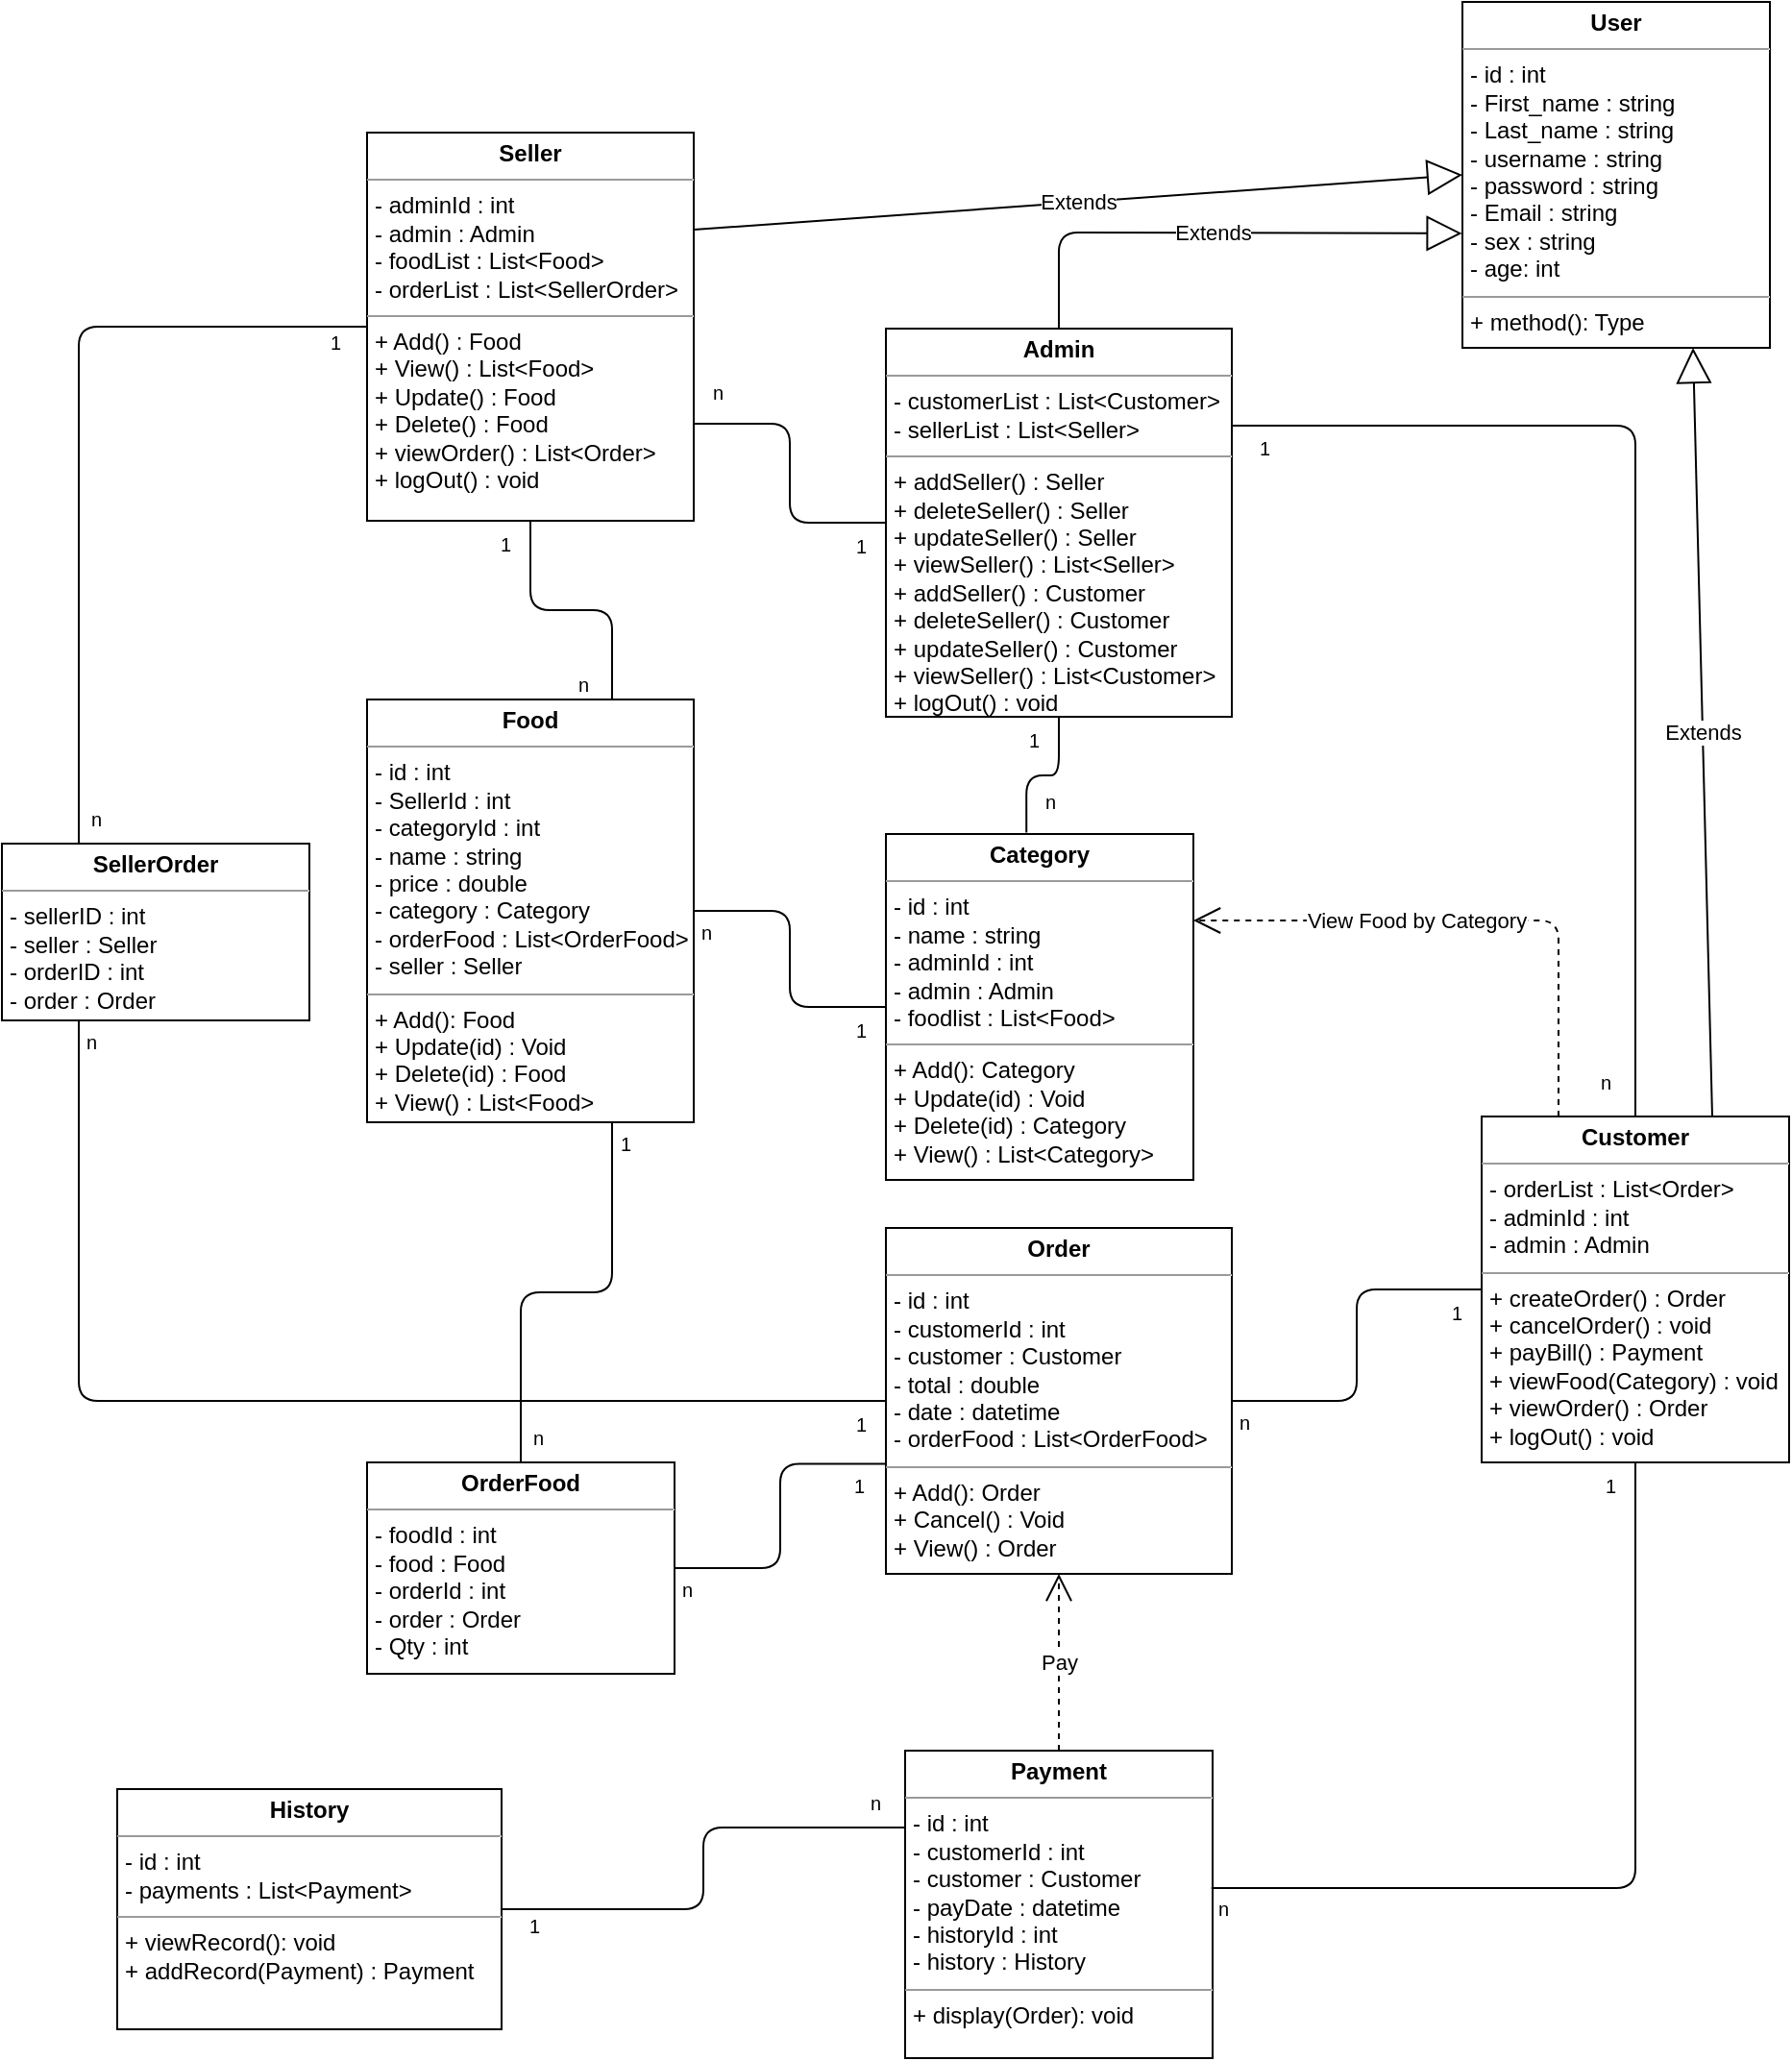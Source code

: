 <mxfile version="12.3.0" type="device" pages="1"><diagram id="Kvex4HoBDsQhZOoev9td" name="Page-1"><mxGraphModel dx="1757" dy="993" grid="1" gridSize="10" guides="1" tooltips="1" connect="1" arrows="1" fold="1" page="1" pageScale="1" pageWidth="850" pageHeight="1100" math="0" shadow="0"><root><mxCell id="0"/><mxCell id="1" parent="0"/><mxCell id="vRhn871exbjuH1nKMy3P-1" value="&lt;p style=&quot;margin: 0px ; margin-top: 4px ; text-align: center&quot;&gt;&lt;b&gt;Admin&lt;/b&gt;&lt;/p&gt;&lt;hr size=&quot;1&quot;&gt;&lt;p style=&quot;margin: 0px ; margin-left: 4px&quot;&gt;&lt;span&gt;- customerList : List&amp;lt;Customer&amp;gt;&lt;/span&gt;&lt;br&gt;&lt;/p&gt;&lt;p style=&quot;margin: 0px ; margin-left: 4px&quot;&gt;- sellerList : List&amp;lt;Seller&amp;gt;&lt;/p&gt;&lt;hr size=&quot;1&quot;&gt;&lt;p style=&quot;margin: 0px ; margin-left: 4px&quot;&gt;+ addSeller() : Seller&lt;/p&gt;&lt;p style=&quot;margin: 0px ; margin-left: 4px&quot;&gt;+ deleteSeller() : Seller&lt;/p&gt;&lt;p style=&quot;margin: 0px ; margin-left: 4px&quot;&gt;+ updateSeller() : Seller&lt;/p&gt;&lt;p style=&quot;margin: 0px ; margin-left: 4px&quot;&gt;+ viewSeller() : List&amp;lt;Seller&amp;gt;&lt;/p&gt;&lt;p style=&quot;margin: 0px 0px 0px 4px&quot;&gt;+ addSeller() : Customer&lt;/p&gt;&lt;p style=&quot;margin: 0px 0px 0px 4px&quot;&gt;+ deleteSeller() : Customer&lt;/p&gt;&lt;p style=&quot;margin: 0px 0px 0px 4px&quot;&gt;+ updateSeller() : Customer&lt;/p&gt;&lt;p style=&quot;margin: 0px 0px 0px 4px&quot;&gt;+ viewSeller() : List&amp;lt;Customer&amp;gt;&lt;/p&gt;&lt;p style=&quot;margin: 0px 0px 0px 4px&quot;&gt;+ logOut() : void&lt;/p&gt;" style="verticalAlign=top;align=left;overflow=fill;fontSize=12;fontFamily=Helvetica;html=1;" parent="1" vertex="1"><mxGeometry x="280" y="190" width="180" height="202" as="geometry"/></mxCell><mxCell id="vRhn871exbjuH1nKMy3P-2" value="&lt;p style=&quot;margin: 0px ; margin-top: 4px ; text-align: center&quot;&gt;&lt;b&gt;Seller&lt;/b&gt;&lt;/p&gt;&lt;hr size=&quot;1&quot;&gt;&lt;p style=&quot;margin: 0px 0px 0px 4px&quot;&gt;&lt;span&gt;- adminId : int&lt;/span&gt;&lt;br&gt;&lt;/p&gt;&lt;p style=&quot;margin: 0px 0px 0px 4px&quot;&gt;- admin : Admin&lt;/p&gt;&lt;p style=&quot;margin: 0px 0px 0px 4px&quot;&gt;- foodList : List&amp;lt;Food&amp;gt;&lt;/p&gt;&lt;p style=&quot;margin: 0px 0px 0px 4px&quot;&gt;- orderList : List&amp;lt;SellerOrder&amp;gt;&lt;/p&gt;&lt;hr size=&quot;1&quot;&gt;&lt;p style=&quot;margin: 0px ; margin-left: 4px&quot;&gt;+ Add() : Food&lt;/p&gt;&lt;p style=&quot;margin: 0px ; margin-left: 4px&quot;&gt;+ View() : List&amp;lt;Food&amp;gt;&lt;/p&gt;&lt;p style=&quot;margin: 0px ; margin-left: 4px&quot;&gt;+ Update() : Food&lt;/p&gt;&lt;p style=&quot;margin: 0px ; margin-left: 4px&quot;&gt;+ Delete() : Food&lt;/p&gt;&lt;p style=&quot;margin: 0px ; margin-left: 4px&quot;&gt;+ viewOrder() : List&amp;lt;Order&amp;gt;&lt;/p&gt;&lt;p style=&quot;margin: 0px ; margin-left: 4px&quot;&gt;+ logOut() : void&lt;/p&gt;" style="verticalAlign=top;align=left;overflow=fill;fontSize=12;fontFamily=Helvetica;html=1;" parent="1" vertex="1"><mxGeometry x="10" y="88" width="170" height="202" as="geometry"/></mxCell><mxCell id="vRhn871exbjuH1nKMy3P-4" value="&lt;p style=&quot;margin: 0px ; margin-top: 4px ; text-align: center&quot;&gt;&lt;b&gt;Customer&lt;/b&gt;&lt;/p&gt;&lt;hr size=&quot;1&quot;&gt;&lt;p style=&quot;margin: 0px 0px 0px 4px&quot;&gt;&lt;span&gt;- orderList : List&amp;lt;Order&amp;gt;&lt;/span&gt;&lt;br&gt;&lt;/p&gt;&lt;p style=&quot;margin: 0px 0px 0px 4px&quot;&gt;- adminId : int&lt;/p&gt;&lt;p style=&quot;margin: 0px 0px 0px 4px&quot;&gt;- admin : Admin&lt;/p&gt;&lt;hr size=&quot;1&quot;&gt;&lt;p style=&quot;margin: 0px ; margin-left: 4px&quot;&gt;+ createOrder() : Order&lt;/p&gt;&lt;p style=&quot;margin: 0px ; margin-left: 4px&quot;&gt;+ cancelOrder() : void&lt;/p&gt;&lt;p style=&quot;margin: 0px ; margin-left: 4px&quot;&gt;+ payBill() : Payment&lt;/p&gt;&lt;p style=&quot;margin: 0px ; margin-left: 4px&quot;&gt;+ viewFood(Category) : void&lt;/p&gt;&lt;p style=&quot;margin: 0px ; margin-left: 4px&quot;&gt;+ viewOrder() : Order&lt;/p&gt;&lt;p style=&quot;margin: 0px ; margin-left: 4px&quot;&gt;+ logOut() : void&lt;/p&gt;" style="verticalAlign=top;align=left;overflow=fill;fontSize=12;fontFamily=Helvetica;html=1;" parent="1" vertex="1"><mxGeometry x="590" y="600" width="160" height="180" as="geometry"/></mxCell><mxCell id="vRhn871exbjuH1nKMy3P-5" value="&lt;p style=&quot;margin: 0px ; margin-top: 4px ; text-align: center&quot;&gt;&lt;b&gt;Food&lt;/b&gt;&lt;/p&gt;&lt;hr size=&quot;1&quot;&gt;&lt;p style=&quot;margin: 0px ; margin-left: 4px&quot;&gt;- id : int&lt;/p&gt;&lt;p style=&quot;margin: 0px ; margin-left: 4px&quot;&gt;- SellerId : int&lt;/p&gt;&lt;p style=&quot;margin: 0px ; margin-left: 4px&quot;&gt;- categoryId : int&lt;/p&gt;&lt;p style=&quot;margin: 0px ; margin-left: 4px&quot;&gt;- name : string&lt;/p&gt;&lt;p style=&quot;margin: 0px ; margin-left: 4px&quot;&gt;- price : double&lt;/p&gt;&lt;p style=&quot;margin: 0px ; margin-left: 4px&quot;&gt;- category : Category&lt;/p&gt;&lt;p style=&quot;margin: 0px ; margin-left: 4px&quot;&gt;- orderFood : List&amp;lt;OrderFood&amp;gt;&lt;/p&gt;&lt;p style=&quot;margin: 0px ; margin-left: 4px&quot;&gt;- seller : Seller&lt;/p&gt;&lt;hr size=&quot;1&quot;&gt;&lt;p style=&quot;margin: 0px ; margin-left: 4px&quot;&gt;+ Add(): Food&lt;/p&gt;&lt;p style=&quot;margin: 0px ; margin-left: 4px&quot;&gt;+ Update(id) : Void&lt;/p&gt;&lt;p style=&quot;margin: 0px ; margin-left: 4px&quot;&gt;+ Delete(id) : Food&lt;/p&gt;&lt;p style=&quot;margin: 0px ; margin-left: 4px&quot;&gt;+ View() : List&amp;lt;Food&amp;gt;&lt;/p&gt;" style="verticalAlign=top;align=left;overflow=fill;fontSize=12;fontFamily=Helvetica;html=1;" parent="1" vertex="1"><mxGeometry x="10" y="383" width="170" height="220" as="geometry"/></mxCell><mxCell id="vRhn871exbjuH1nKMy3P-6" value="&lt;p style=&quot;margin: 0px ; margin-top: 4px ; text-align: center&quot;&gt;&lt;b&gt;Category&lt;/b&gt;&lt;/p&gt;&lt;hr size=&quot;1&quot;&gt;&lt;p style=&quot;margin: 0px ; margin-left: 4px&quot;&gt;- id : int&lt;/p&gt;&lt;p style=&quot;margin: 0px ; margin-left: 4px&quot;&gt;- name : string&lt;/p&gt;&lt;p style=&quot;margin: 0px ; margin-left: 4px&quot;&gt;- adminId : int&lt;/p&gt;&lt;p style=&quot;margin: 0px ; margin-left: 4px&quot;&gt;- admin : Admin&lt;/p&gt;&lt;p style=&quot;margin: 0px ; margin-left: 4px&quot;&gt;- foodlist : List&amp;lt;Food&amp;gt;&lt;/p&gt;&lt;hr size=&quot;1&quot;&gt;&lt;p style=&quot;margin: 0px 0px 0px 4px&quot;&gt;+ Add(): Category&lt;/p&gt;&lt;p style=&quot;margin: 0px 0px 0px 4px&quot;&gt;+ Update(id) : Void&lt;/p&gt;&lt;p style=&quot;margin: 0px 0px 0px 4px&quot;&gt;+ Delete(id) : Category&lt;/p&gt;&lt;p style=&quot;margin: 0px 0px 0px 4px&quot;&gt;+ View() : List&amp;lt;Category&amp;gt;&lt;/p&gt;" style="verticalAlign=top;align=left;overflow=fill;fontSize=12;fontFamily=Helvetica;html=1;" parent="1" vertex="1"><mxGeometry x="280" y="453" width="160" height="180" as="geometry"/></mxCell><mxCell id="vRhn871exbjuH1nKMy3P-10" style="edgeStyle=orthogonalEdgeStyle;rounded=0;orthogonalLoop=1;jettySize=auto;html=1;exitX=0.5;exitY=1;exitDx=0;exitDy=0;" parent="1" source="vRhn871exbjuH1nKMy3P-1" target="vRhn871exbjuH1nKMy3P-1" edge="1"><mxGeometry relative="1" as="geometry"/></mxCell><mxCell id="vRhn871exbjuH1nKMy3P-15" value="&lt;p style=&quot;margin: 0px ; margin-top: 4px ; text-align: center&quot;&gt;&lt;b&gt;OrderFood&lt;/b&gt;&lt;/p&gt;&lt;hr size=&quot;1&quot;&gt;&lt;p style=&quot;margin: 0px ; margin-left: 4px&quot;&gt;- foodId : int&lt;/p&gt;&lt;p style=&quot;margin: 0px ; margin-left: 4px&quot;&gt;- food : Food&lt;/p&gt;&lt;p style=&quot;margin: 0px ; margin-left: 4px&quot;&gt;- orderId : int&lt;/p&gt;&lt;p style=&quot;margin: 0px ; margin-left: 4px&quot;&gt;- order : Order&lt;/p&gt;&lt;p style=&quot;margin: 0px ; margin-left: 4px&quot;&gt;- Qty : int&lt;/p&gt;" style="verticalAlign=top;align=left;overflow=fill;fontSize=12;fontFamily=Helvetica;html=1;" parent="1" vertex="1"><mxGeometry x="10" y="780" width="160" height="110" as="geometry"/></mxCell><mxCell id="vRhn871exbjuH1nKMy3P-22" value="" style="endArrow=none;html=1;edgeStyle=orthogonalEdgeStyle;entryX=0.5;entryY=0;entryDx=0;entryDy=0;exitX=0.75;exitY=1;exitDx=0;exitDy=0;" parent="1" source="vRhn871exbjuH1nKMy3P-5" target="vRhn871exbjuH1nKMy3P-15" edge="1"><mxGeometry relative="1" as="geometry"><mxPoint x="20" y="563" as="sourcePoint"/><mxPoint x="180" y="563" as="targetPoint"/><Array as="points"/></mxGeometry></mxCell><mxCell id="vRhn871exbjuH1nKMy3P-23" value="1" style="resizable=0;html=1;align=left;verticalAlign=bottom;labelBackgroundColor=#ffffff;fontSize=10;" parent="vRhn871exbjuH1nKMy3P-22" connectable="0" vertex="1"><mxGeometry x="-1" relative="1" as="geometry"><mxPoint x="2" y="19" as="offset"/></mxGeometry></mxCell><mxCell id="vRhn871exbjuH1nKMy3P-24" value="n" style="resizable=0;html=1;align=right;verticalAlign=bottom;labelBackgroundColor=#ffffff;fontSize=10;" parent="vRhn871exbjuH1nKMy3P-22" connectable="0" vertex="1"><mxGeometry x="1" relative="1" as="geometry"><mxPoint x="12" y="-5" as="offset"/></mxGeometry></mxCell><mxCell id="vRhn871exbjuH1nKMy3P-25" value="&lt;p style=&quot;margin: 0px ; margin-top: 4px ; text-align: center&quot;&gt;&lt;b&gt;Order&lt;/b&gt;&lt;/p&gt;&lt;hr size=&quot;1&quot;&gt;&lt;p style=&quot;margin: 0px ; margin-left: 4px&quot;&gt;- id : int&lt;/p&gt;&lt;p style=&quot;margin: 0px ; margin-left: 4px&quot;&gt;- customerId : int&lt;/p&gt;&lt;p style=&quot;margin: 0px ; margin-left: 4px&quot;&gt;- customer : Customer&lt;/p&gt;&lt;p style=&quot;margin: 0px ; margin-left: 4px&quot;&gt;&lt;span&gt;- total : double&lt;/span&gt;&lt;/p&gt;&lt;p style=&quot;margin: 0px ; margin-left: 4px&quot;&gt;- date : datetime&lt;/p&gt;&lt;p style=&quot;margin: 0px ; margin-left: 4px&quot;&gt;- orderFood : List&amp;lt;OrderFood&amp;gt;&lt;/p&gt;&lt;hr size=&quot;1&quot;&gt;&lt;p style=&quot;margin: 0px ; margin-left: 4px&quot;&gt;+ Add(): Order&lt;/p&gt;&lt;p style=&quot;margin: 0px ; margin-left: 4px&quot;&gt;+ Cancel() : Void&lt;/p&gt;&lt;p style=&quot;margin: 0px ; margin-left: 4px&quot;&gt;+ View() : Order&lt;/p&gt;" style="verticalAlign=top;align=left;overflow=fill;fontSize=12;fontFamily=Helvetica;html=1;" parent="1" vertex="1"><mxGeometry x="280" y="658" width="180" height="180" as="geometry"/></mxCell><mxCell id="vRhn871exbjuH1nKMy3P-26" value="" style="endArrow=none;html=1;edgeStyle=orthogonalEdgeStyle;exitX=1;exitY=0.5;exitDx=0;exitDy=0;entryX=-0.001;entryY=0.682;entryDx=0;entryDy=0;entryPerimeter=0;" parent="1" source="vRhn871exbjuH1nKMy3P-15" target="vRhn871exbjuH1nKMy3P-25" edge="1"><mxGeometry relative="1" as="geometry"><mxPoint x="170" y="637.5" as="sourcePoint"/><mxPoint x="250" y="635" as="targetPoint"/><Array as="points"/></mxGeometry></mxCell><mxCell id="vRhn871exbjuH1nKMy3P-27" value="n" style="resizable=0;html=1;align=left;verticalAlign=bottom;labelBackgroundColor=#ffffff;fontSize=10;" parent="vRhn871exbjuH1nKMy3P-26" connectable="0" vertex="1"><mxGeometry x="-1" relative="1" as="geometry"><mxPoint x="2" y="19" as="offset"/></mxGeometry></mxCell><mxCell id="vRhn871exbjuH1nKMy3P-28" value="1" style="resizable=0;html=1;align=right;verticalAlign=bottom;labelBackgroundColor=#ffffff;fontSize=10;" parent="vRhn871exbjuH1nKMy3P-26" connectable="0" vertex="1"><mxGeometry x="1" relative="1" as="geometry"><mxPoint x="-10" y="20" as="offset"/></mxGeometry></mxCell><mxCell id="vRhn871exbjuH1nKMy3P-29" value="" style="endArrow=none;html=1;edgeStyle=orthogonalEdgeStyle;exitX=1;exitY=0.5;exitDx=0;exitDy=0;entryX=0;entryY=0.5;entryDx=0;entryDy=0;" parent="1" source="vRhn871exbjuH1nKMy3P-25" target="vRhn871exbjuH1nKMy3P-4" edge="1"><mxGeometry relative="1" as="geometry"><mxPoint x="430" y="627.5" as="sourcePoint"/><mxPoint x="580" y="698" as="targetPoint"/><Array as="points"/></mxGeometry></mxCell><mxCell id="vRhn871exbjuH1nKMy3P-30" value="n" style="resizable=0;html=1;align=left;verticalAlign=bottom;labelBackgroundColor=#ffffff;fontSize=10;" parent="vRhn871exbjuH1nKMy3P-29" connectable="0" vertex="1"><mxGeometry x="-1" relative="1" as="geometry"><mxPoint x="2" y="19" as="offset"/></mxGeometry></mxCell><mxCell id="vRhn871exbjuH1nKMy3P-31" value="1" style="resizable=0;html=1;align=right;verticalAlign=bottom;labelBackgroundColor=#ffffff;fontSize=10;" parent="vRhn871exbjuH1nKMy3P-29" connectable="0" vertex="1"><mxGeometry x="1" relative="1" as="geometry"><mxPoint x="-10" y="20" as="offset"/></mxGeometry></mxCell><mxCell id="vRhn871exbjuH1nKMy3P-32" value="View Food by Category" style="endArrow=open;endSize=12;dashed=1;html=1;entryX=1;entryY=0.25;entryDx=0;entryDy=0;exitX=0.25;exitY=0;exitDx=0;exitDy=0;" parent="1" source="vRhn871exbjuH1nKMy3P-4" target="vRhn871exbjuH1nKMy3P-6" edge="1"><mxGeometry x="0.207" width="160" relative="1" as="geometry"><mxPoint x="630" y="598" as="sourcePoint"/><mxPoint x="649.5" y="353" as="targetPoint"/><Array as="points"><mxPoint x="630" y="498"/></Array><mxPoint as="offset"/></mxGeometry></mxCell><mxCell id="vRhn871exbjuH1nKMy3P-36" value="" style="endArrow=none;html=1;edgeStyle=orthogonalEdgeStyle;exitX=1;exitY=0.5;exitDx=0;exitDy=0;entryX=0;entryY=0.5;entryDx=0;entryDy=0;" parent="1" source="vRhn871exbjuH1nKMy3P-5" target="vRhn871exbjuH1nKMy3P-6" edge="1"><mxGeometry relative="1" as="geometry"><mxPoint x="190" y="448" as="sourcePoint"/><mxPoint x="269" y="423" as="targetPoint"/></mxGeometry></mxCell><mxCell id="vRhn871exbjuH1nKMy3P-37" value="n" style="resizable=0;html=1;align=left;verticalAlign=bottom;labelBackgroundColor=#ffffff;fontSize=10;" parent="vRhn871exbjuH1nKMy3P-36" connectable="0" vertex="1"><mxGeometry x="-1" relative="1" as="geometry"><mxPoint x="2" y="19" as="offset"/></mxGeometry></mxCell><mxCell id="vRhn871exbjuH1nKMy3P-38" value="1" style="resizable=0;html=1;align=right;verticalAlign=bottom;labelBackgroundColor=#ffffff;fontSize=10;" parent="vRhn871exbjuH1nKMy3P-36" connectable="0" vertex="1"><mxGeometry x="1" relative="1" as="geometry"><mxPoint x="-10" y="20" as="offset"/></mxGeometry></mxCell><mxCell id="vRhn871exbjuH1nKMy3P-40" value="" style="endArrow=none;html=1;edgeStyle=orthogonalEdgeStyle;exitX=0.75;exitY=0;exitDx=0;exitDy=0;entryX=0.5;entryY=1;entryDx=0;entryDy=0;" parent="1" source="vRhn871exbjuH1nKMy3P-5" target="vRhn871exbjuH1nKMy3P-2" edge="1"><mxGeometry relative="1" as="geometry"><mxPoint x="80" y="353" as="sourcePoint"/><mxPoint x="80" y="293" as="targetPoint"/></mxGeometry></mxCell><mxCell id="vRhn871exbjuH1nKMy3P-41" value="n" style="resizable=0;html=1;align=left;verticalAlign=bottom;labelBackgroundColor=#ffffff;fontSize=10;" parent="vRhn871exbjuH1nKMy3P-40" connectable="0" vertex="1"><mxGeometry x="-1" relative="1" as="geometry"><mxPoint x="-20" as="offset"/></mxGeometry></mxCell><mxCell id="vRhn871exbjuH1nKMy3P-42" value="1" style="resizable=0;html=1;align=right;verticalAlign=bottom;labelBackgroundColor=#ffffff;fontSize=10;" parent="vRhn871exbjuH1nKMy3P-40" connectable="0" vertex="1"><mxGeometry x="1" relative="1" as="geometry"><mxPoint x="-10" y="20" as="offset"/></mxGeometry></mxCell><mxCell id="vRhn871exbjuH1nKMy3P-49" value="&lt;p style=&quot;margin: 0px ; margin-top: 4px ; text-align: center&quot;&gt;&lt;b&gt;Payment&lt;/b&gt;&lt;/p&gt;&lt;hr size=&quot;1&quot;&gt;&lt;p style=&quot;margin: 0px ; margin-left: 4px&quot;&gt;- id : int&lt;/p&gt;&lt;p style=&quot;margin: 0px ; margin-left: 4px&quot;&gt;- customerId : int&lt;/p&gt;&lt;p style=&quot;margin: 0px ; margin-left: 4px&quot;&gt;- customer : Customer&lt;/p&gt;&lt;p style=&quot;margin: 0px ; margin-left: 4px&quot;&gt;- payDate : datetime&lt;/p&gt;&lt;p style=&quot;margin: 0px ; margin-left: 4px&quot;&gt;- historyId : int&lt;/p&gt;&lt;p style=&quot;margin: 0px ; margin-left: 4px&quot;&gt;- history : History&lt;/p&gt;&lt;hr size=&quot;1&quot;&gt;&lt;p style=&quot;margin: 0px ; margin-left: 4px&quot;&gt;+ display(Order): void&lt;/p&gt;" style="verticalAlign=top;align=left;overflow=fill;fontSize=12;fontFamily=Helvetica;html=1;" parent="1" vertex="1"><mxGeometry x="290" y="930" width="160" height="160" as="geometry"/></mxCell><mxCell id="vRhn871exbjuH1nKMy3P-50" value="Pay" style="endArrow=open;endSize=12;dashed=1;html=1;exitX=0.5;exitY=0;exitDx=0;exitDy=0;entryX=0.5;entryY=1;entryDx=0;entryDy=0;" parent="1" source="vRhn871exbjuH1nKMy3P-49" target="vRhn871exbjuH1nKMy3P-25" edge="1"><mxGeometry width="160" relative="1" as="geometry"><mxPoint x="371.84" y="932.87" as="sourcePoint"/><mxPoint x="360" y="833" as="targetPoint"/></mxGeometry></mxCell><mxCell id="vRhn871exbjuH1nKMy3P-52" value="" style="endArrow=none;html=1;edgeStyle=orthogonalEdgeStyle;exitX=0.996;exitY=0.447;exitDx=0;exitDy=0;entryX=0.5;entryY=1;entryDx=0;entryDy=0;exitPerimeter=0;" parent="1" source="vRhn871exbjuH1nKMy3P-49" target="vRhn871exbjuH1nKMy3P-4" edge="1"><mxGeometry relative="1" as="geometry"><mxPoint x="440" y="998" as="sourcePoint"/><mxPoint x="667" y="890" as="targetPoint"/><Array as="points"/></mxGeometry></mxCell><mxCell id="vRhn871exbjuH1nKMy3P-53" value="n" style="resizable=0;html=1;align=left;verticalAlign=bottom;labelBackgroundColor=#ffffff;fontSize=10;" parent="vRhn871exbjuH1nKMy3P-52" connectable="0" vertex="1"><mxGeometry x="-1" relative="1" as="geometry"><mxPoint x="2" y="19" as="offset"/></mxGeometry></mxCell><mxCell id="vRhn871exbjuH1nKMy3P-54" value="1" style="resizable=0;html=1;align=right;verticalAlign=bottom;labelBackgroundColor=#ffffff;fontSize=10;" parent="vRhn871exbjuH1nKMy3P-52" connectable="0" vertex="1"><mxGeometry x="1" relative="1" as="geometry"><mxPoint x="-10" y="20" as="offset"/></mxGeometry></mxCell><mxCell id="vRhn871exbjuH1nKMy3P-67" value="" style="endArrow=none;html=1;edgeStyle=orthogonalEdgeStyle;exitX=0.5;exitY=0;exitDx=0;exitDy=0;entryX=1;entryY=0.25;entryDx=0;entryDy=0;" parent="1" source="vRhn871exbjuH1nKMy3P-4" target="vRhn871exbjuH1nKMy3P-1" edge="1"><mxGeometry relative="1" as="geometry"><mxPoint x="700" y="553" as="sourcePoint"/><mxPoint x="717" y="243" as="targetPoint"/></mxGeometry></mxCell><mxCell id="vRhn871exbjuH1nKMy3P-68" value="n" style="resizable=0;html=1;align=left;verticalAlign=bottom;labelBackgroundColor=#ffffff;fontSize=10;" parent="vRhn871exbjuH1nKMy3P-67" connectable="0" vertex="1"><mxGeometry x="-1" relative="1" as="geometry"><mxPoint x="-20" y="-10" as="offset"/></mxGeometry></mxCell><mxCell id="vRhn871exbjuH1nKMy3P-69" value="1" style="resizable=0;html=1;align=right;verticalAlign=bottom;labelBackgroundColor=#ffffff;fontSize=10;" parent="vRhn871exbjuH1nKMy3P-67" connectable="0" vertex="1"><mxGeometry x="1" relative="1" as="geometry"><mxPoint x="20" y="20" as="offset"/></mxGeometry></mxCell><mxCell id="vRhn871exbjuH1nKMy3P-70" value="" style="endArrow=none;html=1;edgeStyle=orthogonalEdgeStyle;entryX=0;entryY=0.5;entryDx=0;entryDy=0;exitX=1;exitY=0.75;exitDx=0;exitDy=0;" parent="1" source="vRhn871exbjuH1nKMy3P-2" target="vRhn871exbjuH1nKMy3P-1" edge="1"><mxGeometry relative="1" as="geometry"><mxPoint x="88" y="392" as="sourcePoint"/><mxPoint x="125" y="302" as="targetPoint"/></mxGeometry></mxCell><mxCell id="vRhn871exbjuH1nKMy3P-71" value="n" style="resizable=0;html=1;align=left;verticalAlign=bottom;labelBackgroundColor=#ffffff;fontSize=10;" parent="vRhn871exbjuH1nKMy3P-70" connectable="0" vertex="1"><mxGeometry x="-1" relative="1" as="geometry"><mxPoint x="8" y="-8" as="offset"/></mxGeometry></mxCell><mxCell id="vRhn871exbjuH1nKMy3P-72" value="1" style="resizable=0;html=1;align=right;verticalAlign=bottom;labelBackgroundColor=#ffffff;fontSize=10;" parent="vRhn871exbjuH1nKMy3P-70" connectable="0" vertex="1"><mxGeometry x="1" relative="1" as="geometry"><mxPoint x="-10" y="20" as="offset"/></mxGeometry></mxCell><mxCell id="vRhn871exbjuH1nKMy3P-73" value="" style="endArrow=none;html=1;edgeStyle=orthogonalEdgeStyle;exitX=0.457;exitY=-0.004;exitDx=0;exitDy=0;exitPerimeter=0;" parent="1" source="vRhn871exbjuH1nKMy3P-6" target="vRhn871exbjuH1nKMy3P-1" edge="1"><mxGeometry relative="1" as="geometry"><mxPoint x="254" y="436" as="sourcePoint"/><mxPoint x="370" y="383" as="targetPoint"/></mxGeometry></mxCell><mxCell id="vRhn871exbjuH1nKMy3P-74" value="n" style="resizable=0;html=1;align=left;verticalAlign=bottom;labelBackgroundColor=#ffffff;fontSize=10;" parent="vRhn871exbjuH1nKMy3P-73" connectable="0" vertex="1"><mxGeometry x="-1" relative="1" as="geometry"><mxPoint x="8" y="-8" as="offset"/></mxGeometry></mxCell><mxCell id="vRhn871exbjuH1nKMy3P-75" value="1" style="resizable=0;html=1;align=right;verticalAlign=bottom;labelBackgroundColor=#ffffff;fontSize=10;" parent="vRhn871exbjuH1nKMy3P-73" connectable="0" vertex="1"><mxGeometry x="1" relative="1" as="geometry"><mxPoint x="-10" y="20" as="offset"/></mxGeometry></mxCell><mxCell id="vRhn871exbjuH1nKMy3P-77" value="&lt;p style=&quot;margin: 0px ; margin-top: 4px ; text-align: center&quot;&gt;&lt;b&gt;User&lt;/b&gt;&lt;/p&gt;&lt;hr size=&quot;1&quot;&gt;&lt;p style=&quot;margin: 0px 0px 0px 4px&quot;&gt;- id : int&lt;/p&gt;&lt;p style=&quot;margin: 0px 0px 0px 4px&quot;&gt;- First_name : string&lt;/p&gt;&lt;p style=&quot;margin: 0px 0px 0px 4px&quot;&gt;- Last_name : string&lt;/p&gt;&lt;p style=&quot;margin: 0px 0px 0px 4px&quot;&gt;- username : string&lt;/p&gt;&lt;p style=&quot;margin: 0px 0px 0px 4px&quot;&gt;- password : string&lt;/p&gt;&lt;p style=&quot;margin: 0px 0px 0px 4px&quot;&gt;- Email : string&lt;/p&gt;&lt;p style=&quot;margin: 0px 0px 0px 4px&quot;&gt;- sex : string&lt;/p&gt;&lt;p style=&quot;margin: 0px 0px 0px 4px&quot;&gt;- age: int&lt;/p&gt;&lt;hr size=&quot;1&quot;&gt;&lt;p style=&quot;margin: 0px ; margin-left: 4px&quot;&gt;+ method(): Type&lt;/p&gt;" style="verticalAlign=top;align=left;overflow=fill;fontSize=12;fontFamily=Helvetica;html=1;" parent="1" vertex="1"><mxGeometry x="580" y="20" width="160" height="180" as="geometry"/></mxCell><mxCell id="vRhn871exbjuH1nKMy3P-80" value="Extends" style="endArrow=block;endSize=16;endFill=0;html=1;entryX=0;entryY=0.5;entryDx=0;entryDy=0;exitX=1;exitY=0.25;exitDx=0;exitDy=0;" parent="1" source="vRhn871exbjuH1nKMy3P-2" target="vRhn871exbjuH1nKMy3P-77" edge="1"><mxGeometry width="160" relative="1" as="geometry"><mxPoint x="170" y="120" as="sourcePoint"/><mxPoint x="330" y="120" as="targetPoint"/></mxGeometry></mxCell><mxCell id="vRhn871exbjuH1nKMy3P-81" value="Extends" style="endArrow=block;endSize=16;endFill=0;html=1;entryX=0.002;entryY=0.558;entryDx=0;entryDy=0;entryPerimeter=0;exitX=0.5;exitY=0;exitDx=0;exitDy=0;" parent="1" source="vRhn871exbjuH1nKMy3P-1" edge="1"><mxGeometry width="160" relative="1" as="geometry"><mxPoint x="169.5" y="140" as="sourcePoint"/><mxPoint x="579.82" y="140.44" as="targetPoint"/><Array as="points"><mxPoint x="370" y="140"/></Array></mxGeometry></mxCell><mxCell id="vRhn871exbjuH1nKMy3P-82" value="Extends" style="endArrow=block;endSize=16;endFill=0;html=1;entryX=0.75;entryY=1;entryDx=0;entryDy=0;exitX=0.75;exitY=0;exitDx=0;exitDy=0;" parent="1" source="vRhn871exbjuH1nKMy3P-4" target="vRhn871exbjuH1nKMy3P-77" edge="1"><mxGeometry width="160" relative="1" as="geometry"><mxPoint x="700" y="598" as="sourcePoint"/><mxPoint x="720.32" y="300.44" as="targetPoint"/></mxGeometry></mxCell><mxCell id="vRhn871exbjuH1nKMy3P-83" value="&lt;p style=&quot;margin: 0px ; margin-top: 4px ; text-align: center&quot;&gt;&lt;b&gt;History&lt;/b&gt;&lt;/p&gt;&lt;hr size=&quot;1&quot;&gt;&lt;p style=&quot;margin: 0px ; margin-left: 4px&quot;&gt;- id : int&lt;/p&gt;&lt;p style=&quot;margin: 0px ; margin-left: 4px&quot;&gt;- payments : List&amp;lt;Payment&amp;gt;&lt;/p&gt;&lt;hr size=&quot;1&quot;&gt;&lt;p style=&quot;margin: 0px ; margin-left: 4px&quot;&gt;+ viewRecord(): void&lt;/p&gt;&lt;p style=&quot;margin: 0px ; margin-left: 4px&quot;&gt;+ addRecord(Payment) : Payment&lt;/p&gt;" style="verticalAlign=top;align=left;overflow=fill;fontSize=12;fontFamily=Helvetica;html=1;" parent="1" vertex="1"><mxGeometry x="-120" y="950" width="200" height="125" as="geometry"/></mxCell><mxCell id="biHNDCou9TGGZqik9cBa-1" value="&lt;p style=&quot;margin: 0px ; margin-top: 4px ; text-align: center&quot;&gt;&lt;b&gt;SellerOrder&lt;/b&gt;&lt;/p&gt;&lt;hr size=&quot;1&quot;&gt;&lt;p style=&quot;margin: 0px ; margin-left: 4px&quot;&gt;- sellerID : int&lt;/p&gt;&lt;p style=&quot;margin: 0px ; margin-left: 4px&quot;&gt;- seller : Seller&lt;/p&gt;&lt;p style=&quot;margin: 0px ; margin-left: 4px&quot;&gt;- orderID : int&lt;/p&gt;&lt;p style=&quot;margin: 0px ; margin-left: 4px&quot;&gt;- order : Order&lt;/p&gt;" style="verticalAlign=top;align=left;overflow=fill;fontSize=12;fontFamily=Helvetica;html=1;" parent="1" vertex="1"><mxGeometry x="-180" y="458" width="160" height="92" as="geometry"/></mxCell><mxCell id="biHNDCou9TGGZqik9cBa-2" value="" style="endArrow=none;html=1;edgeStyle=orthogonalEdgeStyle;entryX=0.25;entryY=0;entryDx=0;entryDy=0;exitX=0;exitY=0.5;exitDx=0;exitDy=0;" parent="1" source="vRhn871exbjuH1nKMy3P-2" target="biHNDCou9TGGZqik9cBa-1" edge="1"><mxGeometry relative="1" as="geometry"><mxPoint x="-142" y="260" as="sourcePoint"/><mxPoint x="-190" y="437" as="targetPoint"/><Array as="points"/></mxGeometry></mxCell><mxCell id="biHNDCou9TGGZqik9cBa-3" value="1" style="resizable=0;html=1;align=left;verticalAlign=bottom;labelBackgroundColor=#ffffff;fontSize=10;" parent="biHNDCou9TGGZqik9cBa-2" connectable="0" vertex="1"><mxGeometry x="-1" relative="1" as="geometry"><mxPoint x="-21" y="16" as="offset"/></mxGeometry></mxCell><mxCell id="biHNDCou9TGGZqik9cBa-4" value="n" style="resizable=0;html=1;align=right;verticalAlign=bottom;labelBackgroundColor=#ffffff;fontSize=10;" parent="biHNDCou9TGGZqik9cBa-2" connectable="0" vertex="1"><mxGeometry x="1" relative="1" as="geometry"><mxPoint x="12" y="-5" as="offset"/></mxGeometry></mxCell><mxCell id="biHNDCou9TGGZqik9cBa-6" value="" style="endArrow=none;html=1;edgeStyle=orthogonalEdgeStyle;exitX=0.25;exitY=1;exitDx=0;exitDy=0;entryX=0;entryY=0.5;entryDx=0;entryDy=0;" parent="1" source="biHNDCou9TGGZqik9cBa-1" target="vRhn871exbjuH1nKMy3P-25" edge="1"><mxGeometry relative="1" as="geometry"><mxPoint x="-180" y="669" as="sourcePoint"/><mxPoint x="-70" y="630" as="targetPoint"/><Array as="points"/></mxGeometry></mxCell><mxCell id="biHNDCou9TGGZqik9cBa-7" value="n" style="resizable=0;html=1;align=left;verticalAlign=bottom;labelBackgroundColor=#ffffff;fontSize=10;" parent="biHNDCou9TGGZqik9cBa-6" connectable="0" vertex="1"><mxGeometry x="-1" relative="1" as="geometry"><mxPoint x="2" y="19" as="offset"/></mxGeometry></mxCell><mxCell id="biHNDCou9TGGZqik9cBa-8" value="1" style="resizable=0;html=1;align=right;verticalAlign=bottom;labelBackgroundColor=#ffffff;fontSize=10;" parent="biHNDCou9TGGZqik9cBa-6" connectable="0" vertex="1"><mxGeometry x="1" relative="1" as="geometry"><mxPoint x="-10" y="20" as="offset"/></mxGeometry></mxCell><mxCell id="ZZFuOS1dTCua4je2cTCj-1" value="" style="endArrow=none;html=1;edgeStyle=orthogonalEdgeStyle;exitX=0;exitY=0.25;exitDx=0;exitDy=0;entryX=1;entryY=0.5;entryDx=0;entryDy=0;" edge="1" parent="1" source="vRhn871exbjuH1nKMy3P-49" target="vRhn871exbjuH1nKMy3P-83"><mxGeometry relative="1" as="geometry"><mxPoint x="180" y="845" as="sourcePoint"/><mxPoint x="290" y="791" as="targetPoint"/><Array as="points"/></mxGeometry></mxCell><mxCell id="ZZFuOS1dTCua4je2cTCj-2" value="n" style="resizable=0;html=1;align=left;verticalAlign=bottom;labelBackgroundColor=#ffffff;fontSize=10;" connectable="0" vertex="1" parent="ZZFuOS1dTCua4je2cTCj-1"><mxGeometry x="-1" relative="1" as="geometry"><mxPoint x="-20" y="-5" as="offset"/></mxGeometry></mxCell><mxCell id="ZZFuOS1dTCua4je2cTCj-3" value="1" style="resizable=0;html=1;align=right;verticalAlign=bottom;labelBackgroundColor=#ffffff;fontSize=10;" connectable="0" vertex="1" parent="ZZFuOS1dTCua4je2cTCj-1"><mxGeometry x="1" relative="1" as="geometry"><mxPoint x="20" y="17" as="offset"/></mxGeometry></mxCell></root></mxGraphModel></diagram></mxfile>